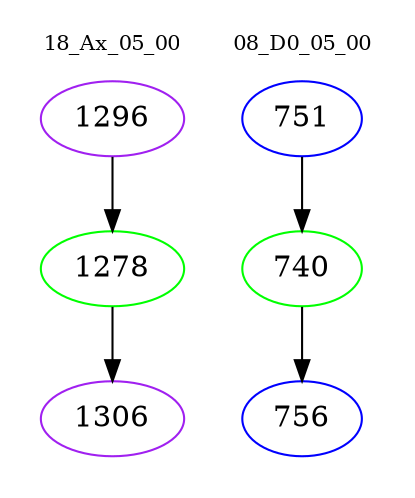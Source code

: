 digraph{
subgraph cluster_0 {
color = white
label = "18_Ax_05_00";
fontsize=10;
T0_1296 [label="1296", color="purple"]
T0_1296 -> T0_1278 [color="black"]
T0_1278 [label="1278", color="green"]
T0_1278 -> T0_1306 [color="black"]
T0_1306 [label="1306", color="purple"]
}
subgraph cluster_1 {
color = white
label = "08_D0_05_00";
fontsize=10;
T1_751 [label="751", color="blue"]
T1_751 -> T1_740 [color="black"]
T1_740 [label="740", color="green"]
T1_740 -> T1_756 [color="black"]
T1_756 [label="756", color="blue"]
}
}

